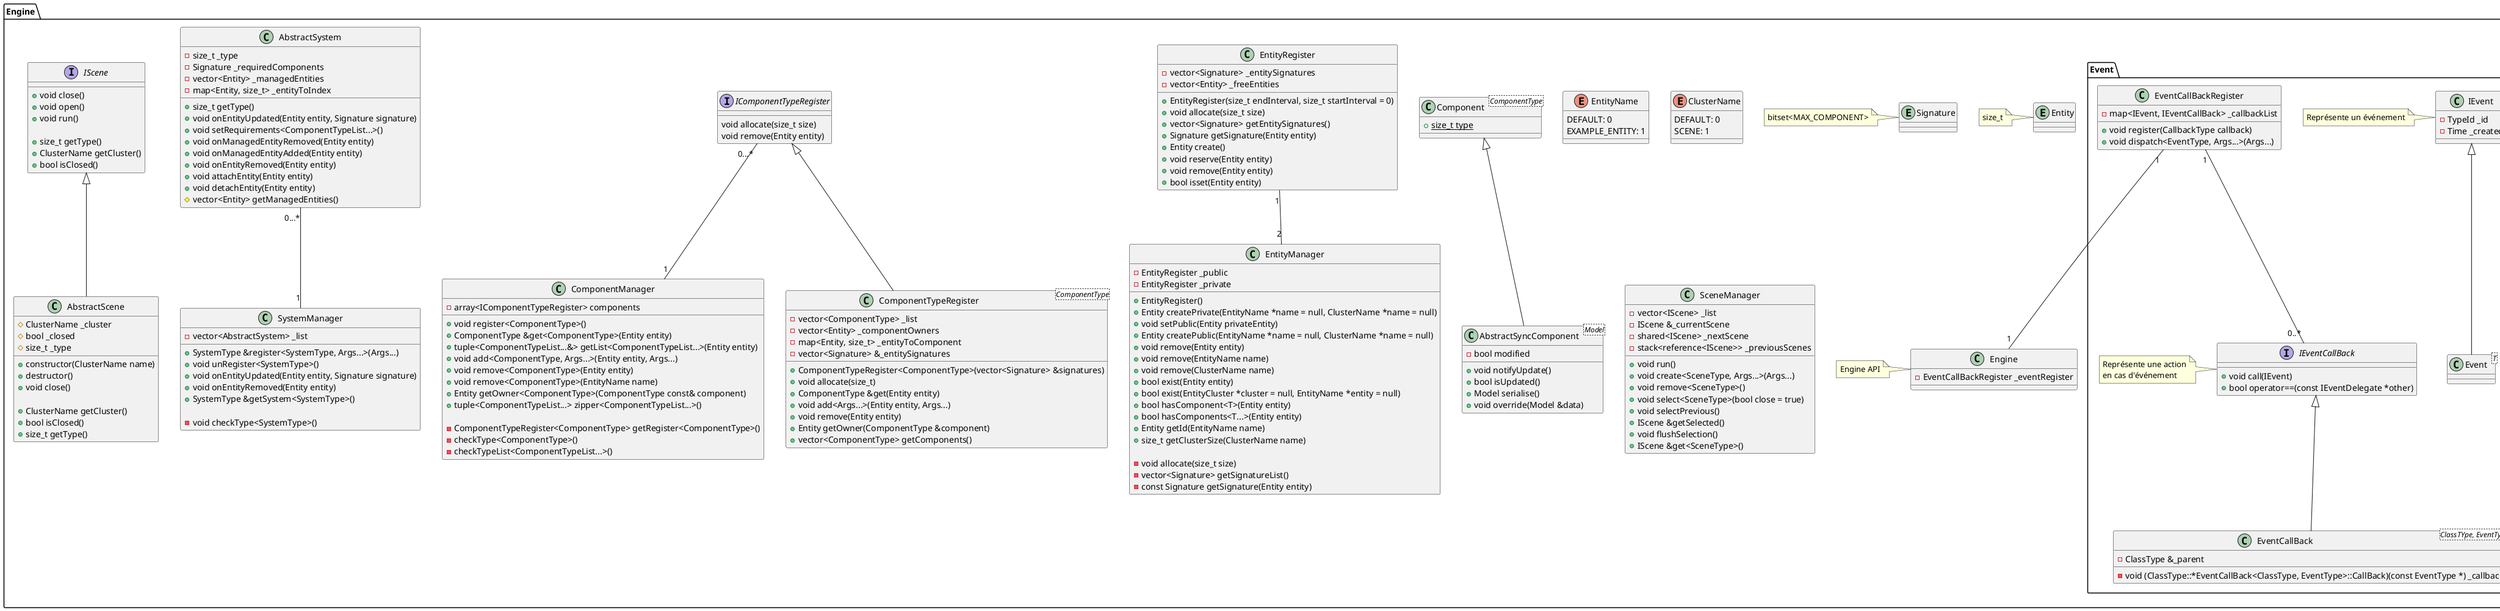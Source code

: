 @startuml
'https://plantuml.com/class-diagram

namespace Engine {

    class Engine {
        - EventCallBackRegister _eventRegister
    }
    note left : Engine API
   Event.EventCallBackRegister "1" -- "1" Engine

    entity Entity
    note left : size_t

    entity Signature
    note left : bitset<MAX_COMPONENT>

    enum EntityName {
        DEFAULT: 0
        EXAMPLE_ENTITY: 1
    }
    enum ClusterName {
        DEFAULT: 0
        SCENE: 1
    }
    /'
        COMPONENTS
    '/
    class Component<ComponentType> {
        + {static} size_t type
    }

    class AbstractSyncComponent<Model> {
        - bool modified

        + void notifyUpdate()
        + bool isUpdated()
        + Model serialise()
        + void override(Model &data)
    }
    Component <|-- AbstractSyncComponent

    /'
        ENTITY MANAGER
    '/
    class EntityManager {
        - EntityRegister _public
        - EntityRegister _private

        + EntityRegister()
        + Entity createPrivate(EntityName *name = null, ClusterName *name = null)
        + void setPublic(Entity privateEntity)
        + Entity createPublic(EntityName *name = null, ClusterName *name = null)
        + void remove(Entity entity)
        + void remove(EntityName name)
        + void remove(ClusterName name)
        + bool exist(Entity entity)
        + bool exist(EntityCluster *cluster = null, EntityName *entity = null)
        + bool hasComponent<T>(Entity entity)
        + bool hasComponents<T...>(Entity entity)
        + Entity getId(EntityName name)
        + size_t getClusterSize(ClusterName name)

        - void allocate(size_t size)
        - vector<Signature> getSignatureList()
        - const Signature getSignature(Entity entity)
    }
    class EntityRegister {
        - vector<Signature> _entitySignatures
        - vector<Entity> _freeEntities

        + EntityRegister(size_t endInterval, size_t startInterval = 0)
        + void allocate(size_t size)
        + vector<Signature> getEntitySignatures()
        + Signature getSignature(Entity entity)
        + Entity create()
        + void reserve(Entity entity)
        + void remove(Entity entity)
        + bool isset(Entity entity)
    }
    EntityRegister "1" -- "2" EntityManager

    /'
        COMPONENT MANAGER
    '/
    class ComponentManager {
        - array<IComponentTypeRegister> components

        + void register<ComponentType>()
        + ComponentType &get<ComponentType>(Entity entity)
        + tuple<ComponentTypeList...&> getList<ComponentTypeList...>(Entity entity)
        + void add<ComponentType, Args...>(Entity entity, Args...)
        + void remove<ComponentType>(Entity entity)
        + void remove<ComponentType>(EntityName name)
        + Entity getOwner<ComponentType>(ComponentType const& component)
        + tuple<ComponentTypeList...> zipper<ComponentTypeList...>()

        - ComponentTypeRegister<ComponentType> getRegister<ComponentType>()
        - checkType<ComponentType>()
        - checkTypeList<ComponentTypeList...>()
    }
    IComponentTypeRegister "0...*" -- "1" ComponentManager

    interface IComponentTypeRegister {
        void allocate(size_t size)
        void remove(Entity entity)
    }

    class ComponentTypeRegister<ComponentType> {
        - vector<ComponentType> _list
        - vector<Entity> _componentOwners
        - map<Entity, size_t> _entityToComponent
        - vector<Signature> &_entitySignatures

        + ComponentTypeRegister<ComponentType>(vector<Signature> &signatures)
        + void allocate(size_t)
        + ComponentType &get(Entity entity)
        + void add<Args...>(Entity entity, Args...)
        + void remove(Entity entity)
        + Entity getOwner(ComponentType &component)
        + vector<ComponentType> getComponents()
    }
    IComponentTypeRegister <|-- ComponentTypeRegister

    /'
        SYSTEM MODULE
    '/
    class SystemManager {
        - vector<AbstractSystem> _list

        + SystemType &register<SystemType, Args...>(Args...)
        + void unRegister<SystemType>()
        + void onEntityUpdated(Entity entity, Signature signature)
        + void onEntityRemoved(Entity entity)
        + SystemType &getSystem<SystemType>()

        - void checkType<SystemType>()
    }
    AbstractSystem "0...*" -- "1" SystemManager

    class AbstractSystem {
        - size_t _type
        - Signature _requiredComponents
        - vector<Entity> _managedEntities
        - map<Entity, size_t> _entityToIndex

        + size_t getType()
        + void onEntityUpdated(Entity entity, Signature signature)
        + void setRequirements<ComponentTypeList...>()
        + void onManagedEntityRemoved(Entity entity)
        + void onManagedEntityAdded(Entity entity)
        + void onEntityRemoved(Entity entity)
        + void attachEntity(Entity entity)
        + void detachEntity(Entity entity)
        # vector<Entity> getManagedEntities()
    }

    /'
        SCENE MODULE
    '/
    class SceneManager {
        - vector<IScene> _list
        - IScene &_currentScene
        - shared<IScene> _nextScene
        - stack<reference<IScene>> _previousScenes

        + void run()
        + void create<SceneType, Args...>(Args...)
        + void remove<SceneType>()
        + void select<SceneType>(bool close = true)
        + void selectPrevious()
        + IScene &getSelected()
        + void flushSelection()
        + IScene &get<SceneType>()
    }

    interface IScene {
        + void close()
        + void open()
        + void run()

        + size_t getType()
        + ClusterName getCluster()
        + bool isClosed()
    }

    class AbstractScene {
        # ClusterName _cluster
        # bool _closed
        # size_t _type

        + constructor(ClusterName name)
        + destructor()
        + void close()

        + ClusterName getCluster()
        + bool isClosed()
        + size_t getType()
    }
    IScene <|-- AbstractScene

    /'
        EVENT MODULE
    '/
    namespace Event {

        class EventCallBack<ClassTYpe, EventType> {
            - ClassType &_parent
            - void (ClassType::*EventCallBack<ClassType, EventType>::CallBack)(const EventType *) _callback
        }
        IEventCallBack <|-- EventCallBack

        interface IEventCallBack {
            + void call(IEvent)
            + bool operator==(const IEventDelegate *other)
        }
        note left of IEventCallBack
            Représente une action
            en cas d'événement
        end note

        class EventCallBackRegister {
            - map<IEvent, IEventCallBack> _callbackList

            + void register(CallbackType callback)
            + void dispatch<EventType, Args...>(Args...)
        }
        EventCallBackRegister "1" -- "0..*" IEventCallBack

        class IEvent {
            - TypeId _id
            - Time _created
        }
        note left : Représente un événement
        class Event<T> {
        }
        IEvent <|-- Event
    }
}

namespace Game {
    class GameHandler {
        - void onStartGame(const StartGameEvent &e)
    }

    namespace GameEvent {
        class StartGameEvent {}
        Event.Event <|-- StartGameEvent
    }
}

@enduml